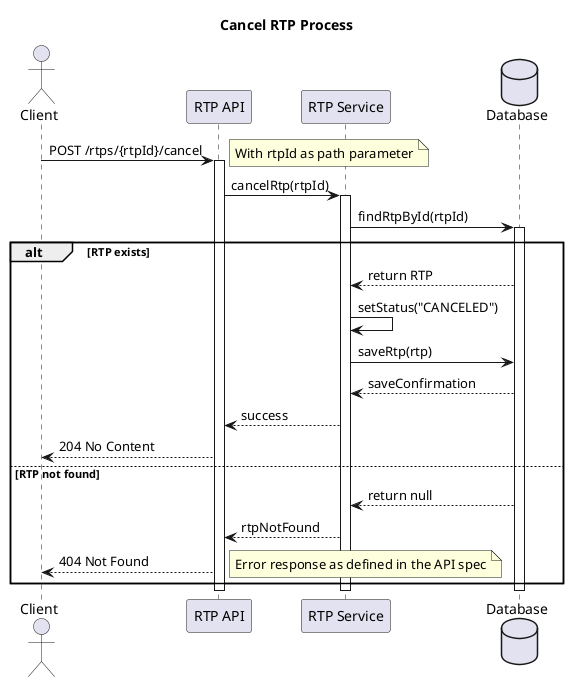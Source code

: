 @startuml
title Cancel RTP Process

actor Client
participant "RTP API" as API
participant "RTP Service" as Service
database Database as DB

Client -> API: POST /rtps/{rtpId}/cancel
note right: With rtpId as path parameter

activate API

API -> Service: cancelRtp(rtpId)
activate Service

Service -> DB: findRtpById(rtpId)
activate DB

alt RTP exists
    DB --> Service: return RTP
    Service -> Service: setStatus("CANCELED")
    Service -> DB: saveRtp(rtp)
    DB --> Service: saveConfirmation
    Service --> API: success
    API --> Client: 204 No Content
else RTP not found
    DB --> Service: return null
    Service --> API: rtpNotFound
    API --> Client: 404 Not Found
    note right: Error response as defined in the API spec
end

deactivate DB
deactivate Service
deactivate API

@enduml
